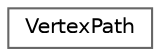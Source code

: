 digraph "Graphical Class Hierarchy"
{
 // LATEX_PDF_SIZE
  bgcolor="transparent";
  edge [fontname=Helvetica,fontsize=10,labelfontname=Helvetica,labelfontsize=10];
  node [fontname=Helvetica,fontsize=10,shape=box,height=0.2,width=0.4];
  rankdir="LR";
  Node0 [id="Node000000",label="VertexPath",height=0.2,width=0.4,color="grey40", fillcolor="white", style="filled",URL="$class_path_creation_1_1_vertex_path.html",tooltip=" "];
}

